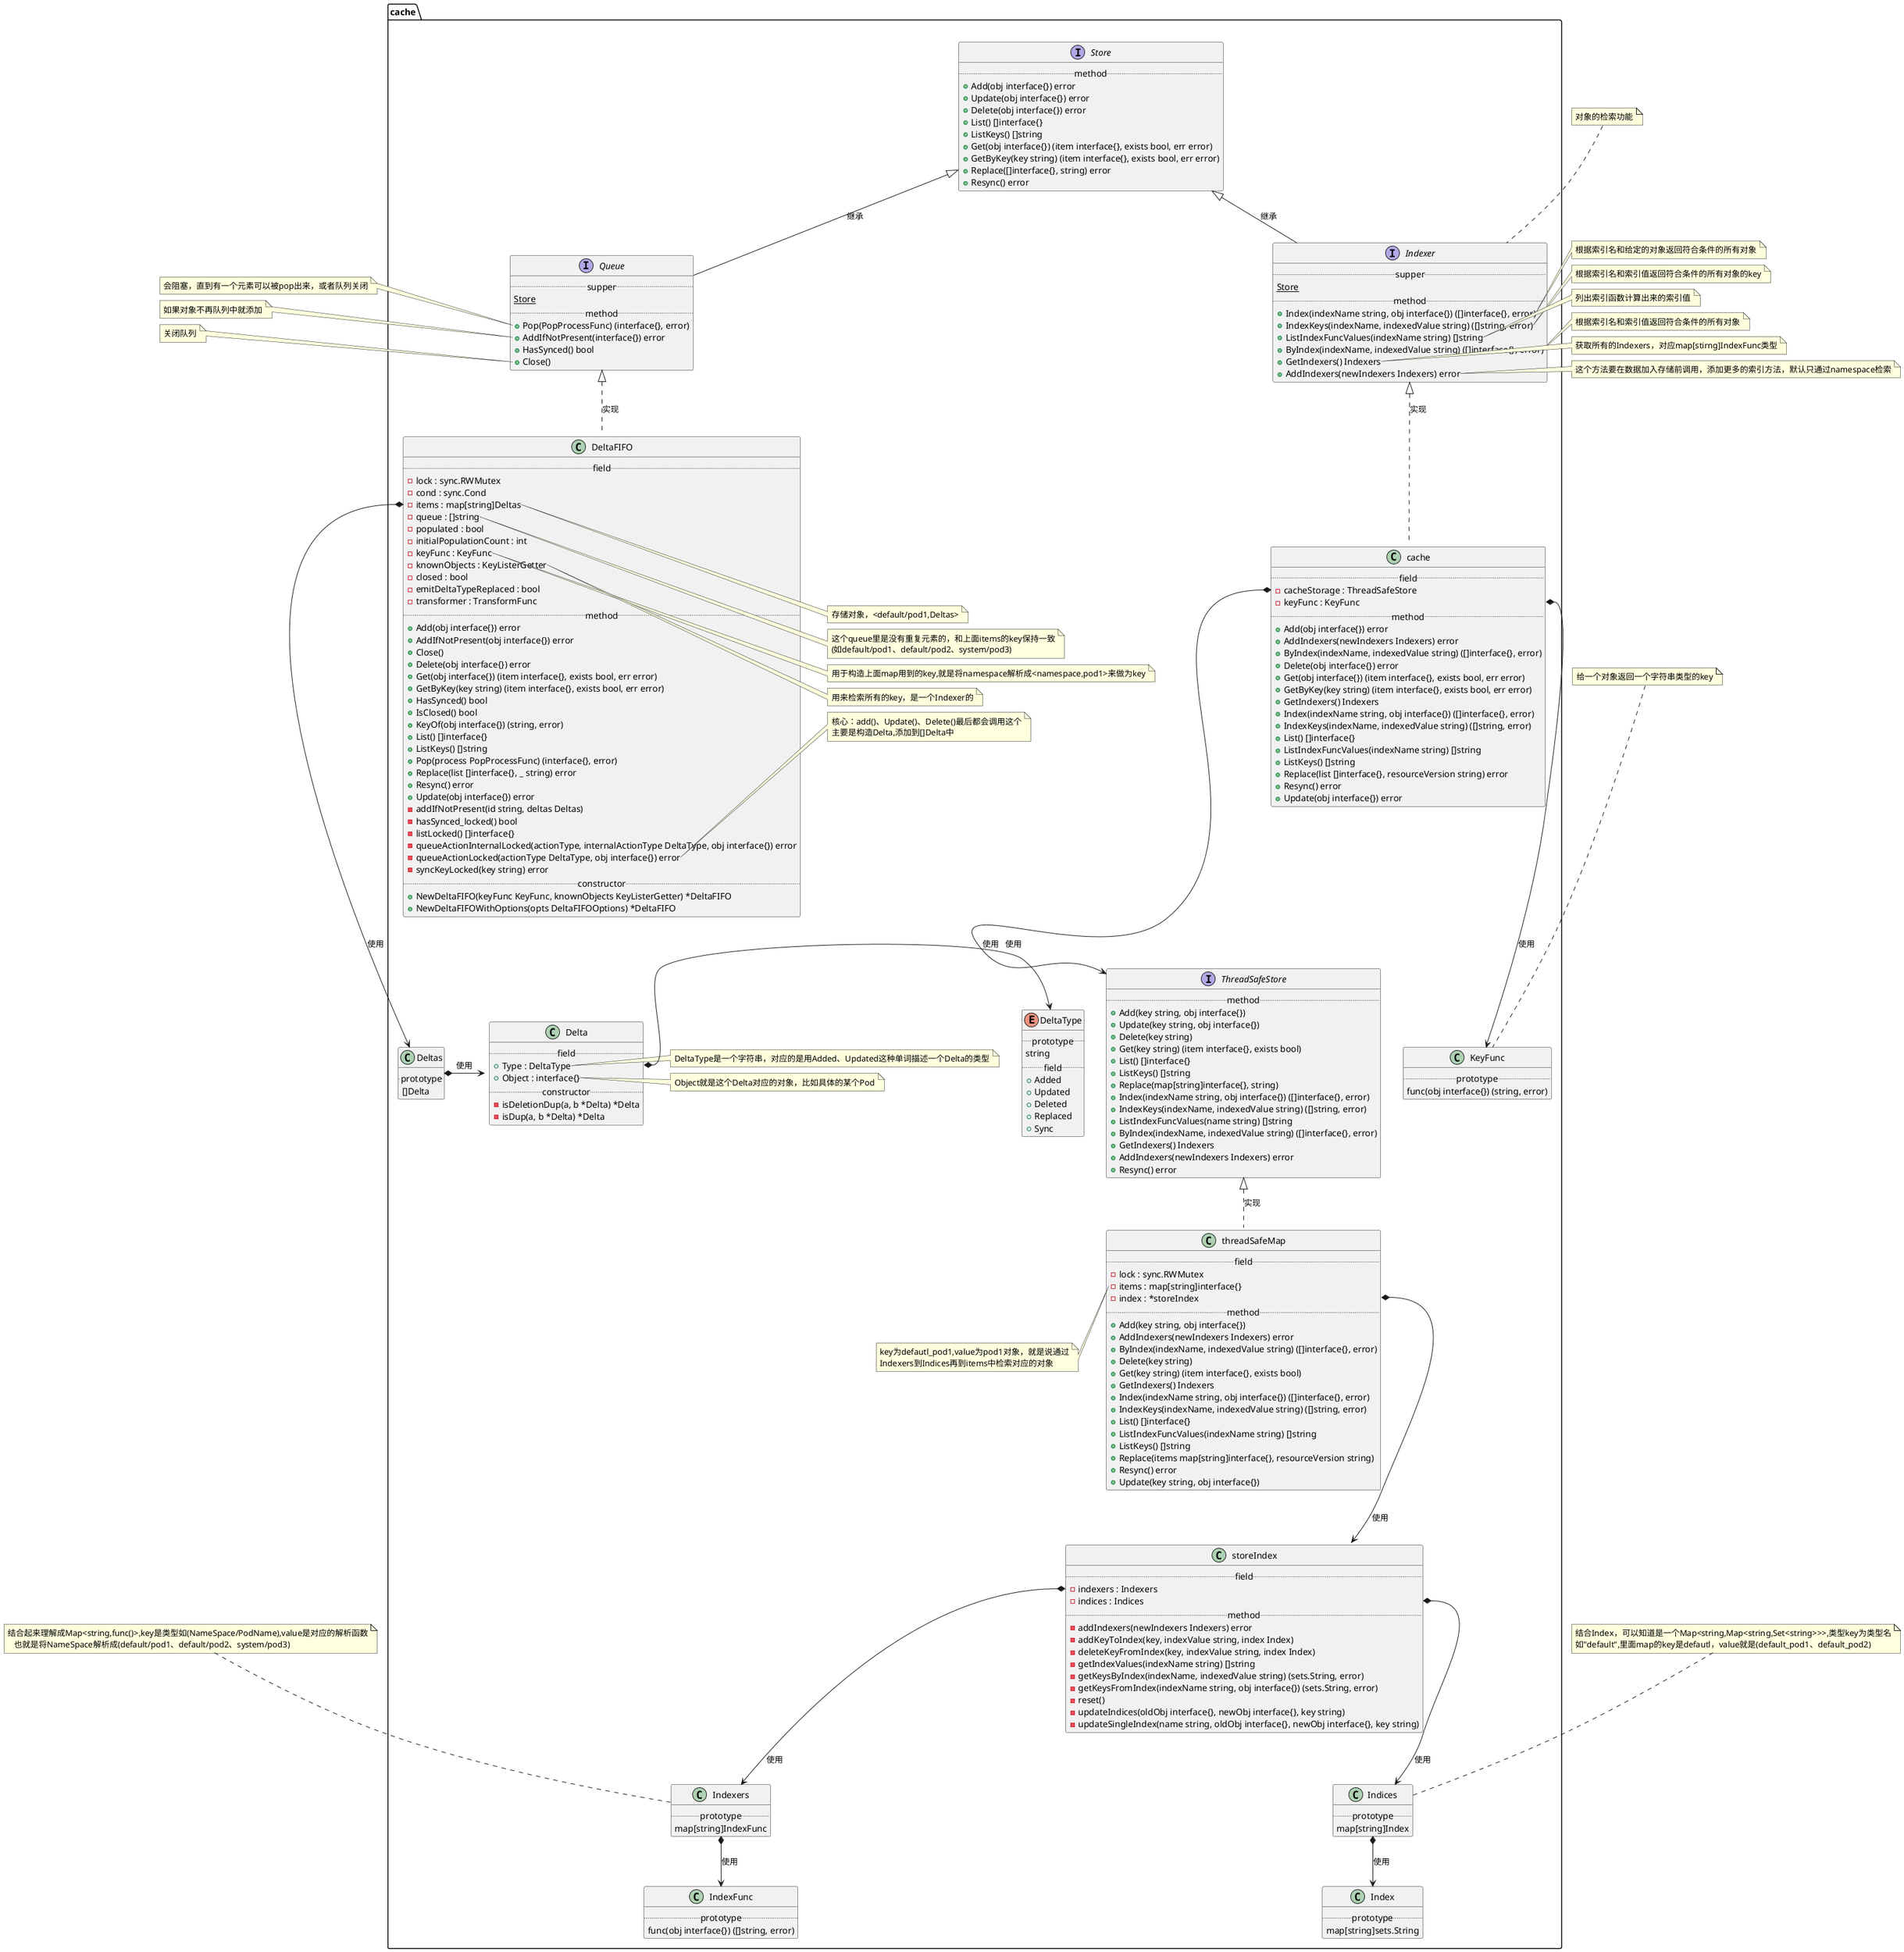 @startuml

	interface cache.Store {
		..method..
		{method} + Add(obj interface{}) error
		{method} + Update(obj interface{}) error
		{method} + Delete(obj interface{}) error
		{method} + List() []interface{}
		{method} + ListKeys() []string
		{method} + Get(obj interface{}) (item interface{}, exists bool, err error)
		{method} + GetByKey(key string) (item interface{}, exists bool, err error)
		{method} + Replace([]interface{}, string) error
		{method} + Resync() error
	}

	interface cache.Queue {
		..supper..
		{static} Store
		..method..
		{method} + Pop(PopProcessFunc) (interface{}, error)
		{method} + AddIfNotPresent(interface{}) error
		{method} + HasSynced() bool
		{method} + Close()
	}

    cache.Store <|-- cache.Queue :继承

    note left of Queue::Pop
        会阻塞，直到有一个元素可以被pop出来，或者队列关闭
    end note
    note left of Queue::AddIfNotPresent
        如果对象不再队列中就添加
    end note
    note left of Queue::Close
        关闭队列
    end note

	class cache.DeltaFIFO {
		..field..
		{field} - lock : sync.RWMutex
		{field} - cond : sync.Cond
		{field} - items : map[string]Deltas
		{field} - queue : []string
		{field} - populated : bool
		{field} - initialPopulationCount : int
		{field} - keyFunc : KeyFunc
		{field} - knownObjects : KeyListerGetter
		{field} - closed : bool
		{field} - emitDeltaTypeReplaced : bool
		{field} - transformer : TransformFunc
		..method..
		{method} + Add(obj interface{}) error
		{method} + AddIfNotPresent(obj interface{}) error
		{method} + Close()
		{method} + Delete(obj interface{}) error
		{method} + Get(obj interface{}) (item interface{}, exists bool, err error)
		{method} + GetByKey(key string) (item interface{}, exists bool, err error)
		{method} + HasSynced() bool
		{method} + IsClosed() bool
		{method} + KeyOf(obj interface{}) (string, error)
		{method} + List() []interface{}
		{method} + ListKeys() []string
		{method} + Pop(process PopProcessFunc) (interface{}, error)
		{method} + Replace(list []interface{}, _ string) error
		{method} + Resync() error
		{method} + Update(obj interface{}) error
		{method} - addIfNotPresent(id string, deltas Deltas)
		{method} - hasSynced_locked() bool
		{method} - listLocked() []interface{}
		{method} - queueActionInternalLocked(actionType, internalActionType DeltaType, obj interface{}) error
		{method} - queueActionLocked(actionType DeltaType, obj interface{}) error
		{method} - syncKeyLocked(key string) error
		..constructor..
		{method} + NewDeltaFIFO(keyFunc KeyFunc, knownObjects KeyListerGetter) *DeltaFIFO
		{method} + NewDeltaFIFOWithOptions(opts DeltaFIFOOptions) *DeltaFIFO
	}

    note right of cache.DeltaFIFO::items
     存储对象，<default/pod1,Deltas>
    end note
    note right of cache.DeltaFIFO::queue
     这个queue里是没有重复元素的，和上面items的key保持一致
     (如default/pod1、default/pod2、system/pod3)
    end note
    note right of cache.DeltaFIFO::keyFunc
     用于构造上面map用到的key,就是将namespace解析成<namespace,pod1>来做为key
    end note
    note right of cache.DeltaFIFO::knownObjects
     用来检索所有的key，是一个Indexer的
    end note
    note right of cache.DeltaFIFO::queueActionLocked
      核心：add()、Update()、Delete()最后都会调用这个
      主要是构造Delta,添加到[]Delta中
    end note

	enum cache.DeltaType {
		..prototype..
		string
		..field..
		+ Added
        + Updated
        + Deleted
        + Replaced
        + Sync
	}

	class cache.Deltas {
		..prototype..
		[]Delta
	}

	class cache.Delta {
		..field..
		{field} + Type : DeltaType
		{field} + Object : interface{}
		..constructor..
		{method} - isDeletionDup(a, b *Delta) *Delta
		{method} - isDup(a, b *Delta) *Delta
	}

	cache.DeltaFIFO::items *--> cache.Deltas  : 使用
	cache.Deltas *-> cache.Delta : 使用
	cache.Delta::Type *-> cache.DeltaType : 使用
	cache.Queue <|.. cache.DeltaFIFO : 实现

    note right of cache.Delta::Type
	  DeltaType是一个字符串，对应的是用Added、Updated这种单词描述一个Delta的类型
	end note
	note right of cache.Delta::Object
	   Object就是这个Delta对应的对象，比如具体的某个Pod
	end note

	interface cache.Indexer {
		..supper..
		{static} Store
		..method..
		{method} + Index(indexName string, obj interface{}) ([]interface{}, error)
		{method} + IndexKeys(indexName, indexedValue string) ([]string, error)
		{method} + ListIndexFuncValues(indexName string) []string
		{method} + ByIndex(indexName, indexedValue string) ([]interface{}, error)
		{method} + GetIndexers() Indexers
		{method} + AddIndexers(newIndexers Indexers) error
	}

	cache.Store <|-- cache.Indexer :继承

	note top of cache.Indexer
	    对象的检索功能
	end note
    note right of Indexer::Index
        根据索引名和给定的对象返回符合条件的所有对象
    end note
    note right of Indexer::IndexKeys
        根据索引名和索引值返回符合条件的所有对象的key
    end note
    note right of Indexer::ListIndexFuncValues
        列出索引函数计算出来的索引值
    end note
    note right of Indexer::ByIndex
        根据索引名和索引值返回符合条件的所有对象
    end note
    note right of Indexer::GetIndexers
        获取所有的Indexers，对应map[stirng]IndexFunc类型
    end note
    note right of Indexer::AddIndexers
        这个方法要在数据加入存储前调用，添加更多的索引方法，默认只通过namespace检索
    end note

	class cache.cache {
		..field..
		{field} - cacheStorage : ThreadSafeStore
		{field} - keyFunc : KeyFunc
		..method..
		{method} + Add(obj interface{}) error
		{method} + AddIndexers(newIndexers Indexers) error
		{method} + ByIndex(indexName, indexedValue string) ([]interface{}, error)
		{method} + Delete(obj interface{}) error
		{method} + Get(obj interface{}) (item interface{}, exists bool, err error)
		{method} + GetByKey(key string) (item interface{}, exists bool, err error)
		{method} + GetIndexers() Indexers
		{method} + Index(indexName string, obj interface{}) ([]interface{}, error)
		{method} + IndexKeys(indexName, indexedValue string) ([]string, error)
		{method} + List() []interface{}
		{method} + ListIndexFuncValues(indexName string) []string
		{method} + ListKeys() []string
		{method} + Replace(list []interface{}, resourceVersion string) error
		{method} + Resync() error
		{method} + Update(obj interface{}) error
	}

	cache.Indexer <|.. cache.cache : 实现

	class cache.KeyFunc {
		..prototype..
		func(obj interface{}) (string, error)
	}

    cache.cache::keyFunc *--> cache.KeyFunc  : 使用

	note top of cache.KeyFunc
        给一个对象返回一个字符串类型的key
    end note

	interface cache.ThreadSafeStore {
		..method..
		{method} + Add(key string, obj interface{})
		{method} + Update(key string, obj interface{})
		{method} + Delete(key string)
		{method} + Get(key string) (item interface{}, exists bool)
		{method} + List() []interface{}
		{method} + ListKeys() []string
		{method} + Replace(map[string]interface{}, string)
		{method} + Index(indexName string, obj interface{}) ([]interface{}, error)
		{method} + IndexKeys(indexName, indexedValue string) ([]string, error)
		{method} + ListIndexFuncValues(name string) []string
		{method} + ByIndex(indexName, indexedValue string) ([]interface{}, error)
		{method} + GetIndexers() Indexers
		{method} + AddIndexers(newIndexers Indexers) error
		{method} + Resync() error
	}

	cache.cache::cacheStorage *--> cache.ThreadSafeStore : 使用

	class cache.threadSafeMap {
		..field..
		{field} - lock : sync.RWMutex
		{field} - items : map[string]interface{}
		{field} - index : *storeIndex
		..method..
		{method} + Add(key string, obj interface{})
		{method} + AddIndexers(newIndexers Indexers) error
		{method} + ByIndex(indexName, indexedValue string) ([]interface{}, error)
		{method} + Delete(key string)
		{method} + Get(key string) (item interface{}, exists bool)
		{method} + GetIndexers() Indexers
		{method} + Index(indexName string, obj interface{}) ([]interface{}, error)
		{method} + IndexKeys(indexName, indexedValue string) ([]string, error)
		{method} + List() []interface{}
		{method} + ListIndexFuncValues(indexName string) []string
		{method} + ListKeys() []string
		{method} + Replace(items map[string]interface{}, resourceVersion string)
		{method} + Resync() error
		{method} + Update(key string, obj interface{})
	}

	cache.ThreadSafeStore <|.. cache.threadSafeMap : 实现

    note left of cache.threadSafeMap::items
        key为defautl_pod1,value为pod1对象，就是说通过
        Indexers到Indices再到items中检索对应的对象
    end note

	class cache.storeIndex {
		..field..
		{field} - indexers : Indexers
		{field} - indices : Indices
		..method..
		{method} - addIndexers(newIndexers Indexers) error
		{method} - addKeyToIndex(key, indexValue string, index Index)
		{method} - deleteKeyFromIndex(key, indexValue string, index Index)
		{method} - getIndexValues(indexName string) []string
		{method} - getKeysByIndex(indexName, indexedValue string) (sets.String, error)
		{method} - getKeysFromIndex(indexName string, obj interface{}) (sets.String, error)
		{method} - reset()
		{method} - updateIndices(oldObj interface{}, newObj interface{}, key string)
		{method} - updateSingleIndex(name string, oldObj interface{}, newObj interface{}, key string)
	}

	cache.threadSafeMap::index *--> cache.storeIndex  : 使用
	cache.storeIndex::indices *--> cache.Indices  : 使用
	cache.storeIndex::indexers *--> cache.Indexers  : 使用

	class cache.Indexers {
		..prototype..
		map[string]IndexFunc
	}

    cache.Indexers *--> cache.IndexFunc  : 使用

	note top of cache.Indexers
	  结合起来理解成Map<string,func()>,key是类型如(NameSpace/PodName),value是对应的解析函数
      也就是将NameSpace解析成(default/pod1、default/pod2、system/pod3)
	end note
	class cache.IndexFunc {
		..prototype..
		func(obj interface{}) ([]string, error)
	}

	class cache.Indices {
		..prototype..
		map[string]Index
	}

    cache.Indices *--> cache.Index  : 使用

    note top of cache.Indices
     结合Index，可以知道是一个Map<string,Map<string,Set<string>>>,类型key为类型名
     如"default",里面map的key是defautl，value就是(default_pod1、default_pod2)
    end note

	class cache.Index {
		..prototype..
		map[string]sets.String
	}
@enduml